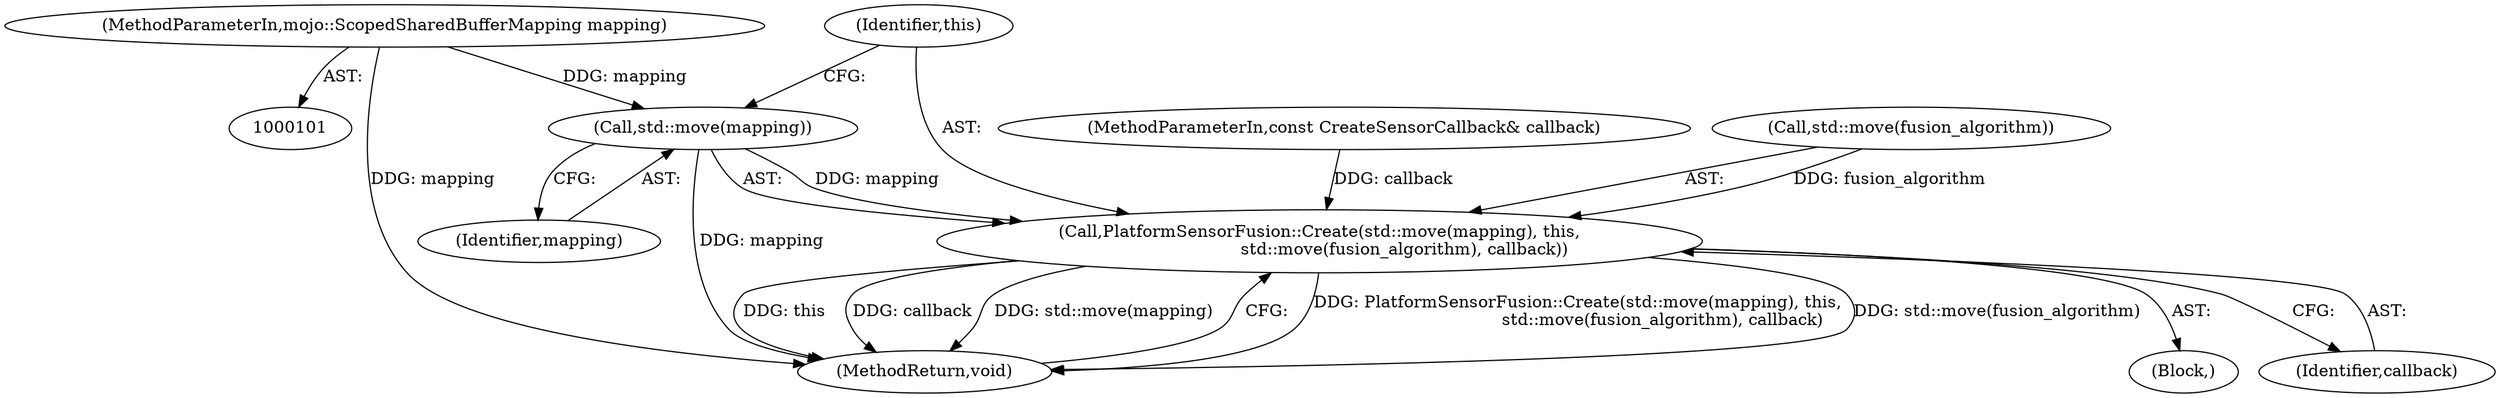 digraph "1_Chrome_c0c8978849ac57e4ecd613ddc8ff7852a2054734_23@API" {
"1000131" [label="(Call,std::move(mapping))"];
"1000103" [label="(MethodParameterIn,mojo::ScopedSharedBufferMapping mapping)"];
"1000130" [label="(Call,PlatformSensorFusion::Create(std::move(mapping), this,\n                                std::move(fusion_algorithm), callback))"];
"1000130" [label="(Call,PlatformSensorFusion::Create(std::move(mapping), this,\n                                std::move(fusion_algorithm), callback))"];
"1000133" [label="(Identifier,this)"];
"1000132" [label="(Identifier,mapping)"];
"1000103" [label="(MethodParameterIn,mojo::ScopedSharedBufferMapping mapping)"];
"1000137" [label="(MethodReturn,void)"];
"1000105" [label="(Block,)"];
"1000131" [label="(Call,std::move(mapping))"];
"1000104" [label="(MethodParameterIn,const CreateSensorCallback& callback)"];
"1000134" [label="(Call,std::move(fusion_algorithm))"];
"1000136" [label="(Identifier,callback)"];
"1000131" -> "1000130"  [label="AST: "];
"1000131" -> "1000132"  [label="CFG: "];
"1000132" -> "1000131"  [label="AST: "];
"1000133" -> "1000131"  [label="CFG: "];
"1000131" -> "1000137"  [label="DDG: mapping"];
"1000131" -> "1000130"  [label="DDG: mapping"];
"1000103" -> "1000131"  [label="DDG: mapping"];
"1000103" -> "1000101"  [label="AST: "];
"1000103" -> "1000137"  [label="DDG: mapping"];
"1000130" -> "1000105"  [label="AST: "];
"1000130" -> "1000136"  [label="CFG: "];
"1000133" -> "1000130"  [label="AST: "];
"1000134" -> "1000130"  [label="AST: "];
"1000136" -> "1000130"  [label="AST: "];
"1000137" -> "1000130"  [label="CFG: "];
"1000130" -> "1000137"  [label="DDG: PlatformSensorFusion::Create(std::move(mapping), this,\n                                std::move(fusion_algorithm), callback)"];
"1000130" -> "1000137"  [label="DDG: std::move(fusion_algorithm)"];
"1000130" -> "1000137"  [label="DDG: this"];
"1000130" -> "1000137"  [label="DDG: callback"];
"1000130" -> "1000137"  [label="DDG: std::move(mapping)"];
"1000134" -> "1000130"  [label="DDG: fusion_algorithm"];
"1000104" -> "1000130"  [label="DDG: callback"];
}
